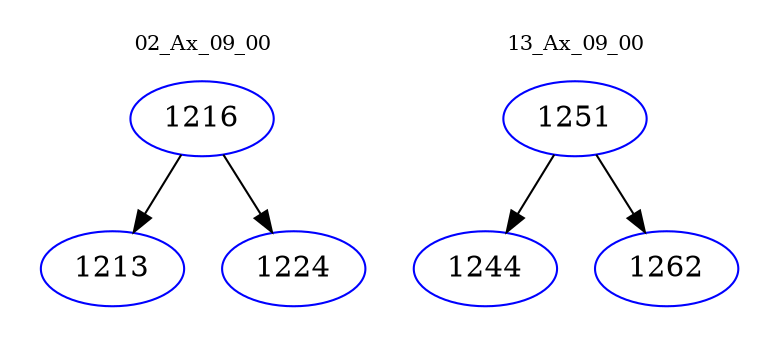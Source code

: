 digraph{
subgraph cluster_0 {
color = white
label = "02_Ax_09_00";
fontsize=10;
T0_1216 [label="1216", color="blue"]
T0_1216 -> T0_1213 [color="black"]
T0_1213 [label="1213", color="blue"]
T0_1216 -> T0_1224 [color="black"]
T0_1224 [label="1224", color="blue"]
}
subgraph cluster_1 {
color = white
label = "13_Ax_09_00";
fontsize=10;
T1_1251 [label="1251", color="blue"]
T1_1251 -> T1_1244 [color="black"]
T1_1244 [label="1244", color="blue"]
T1_1251 -> T1_1262 [color="black"]
T1_1262 [label="1262", color="blue"]
}
}

